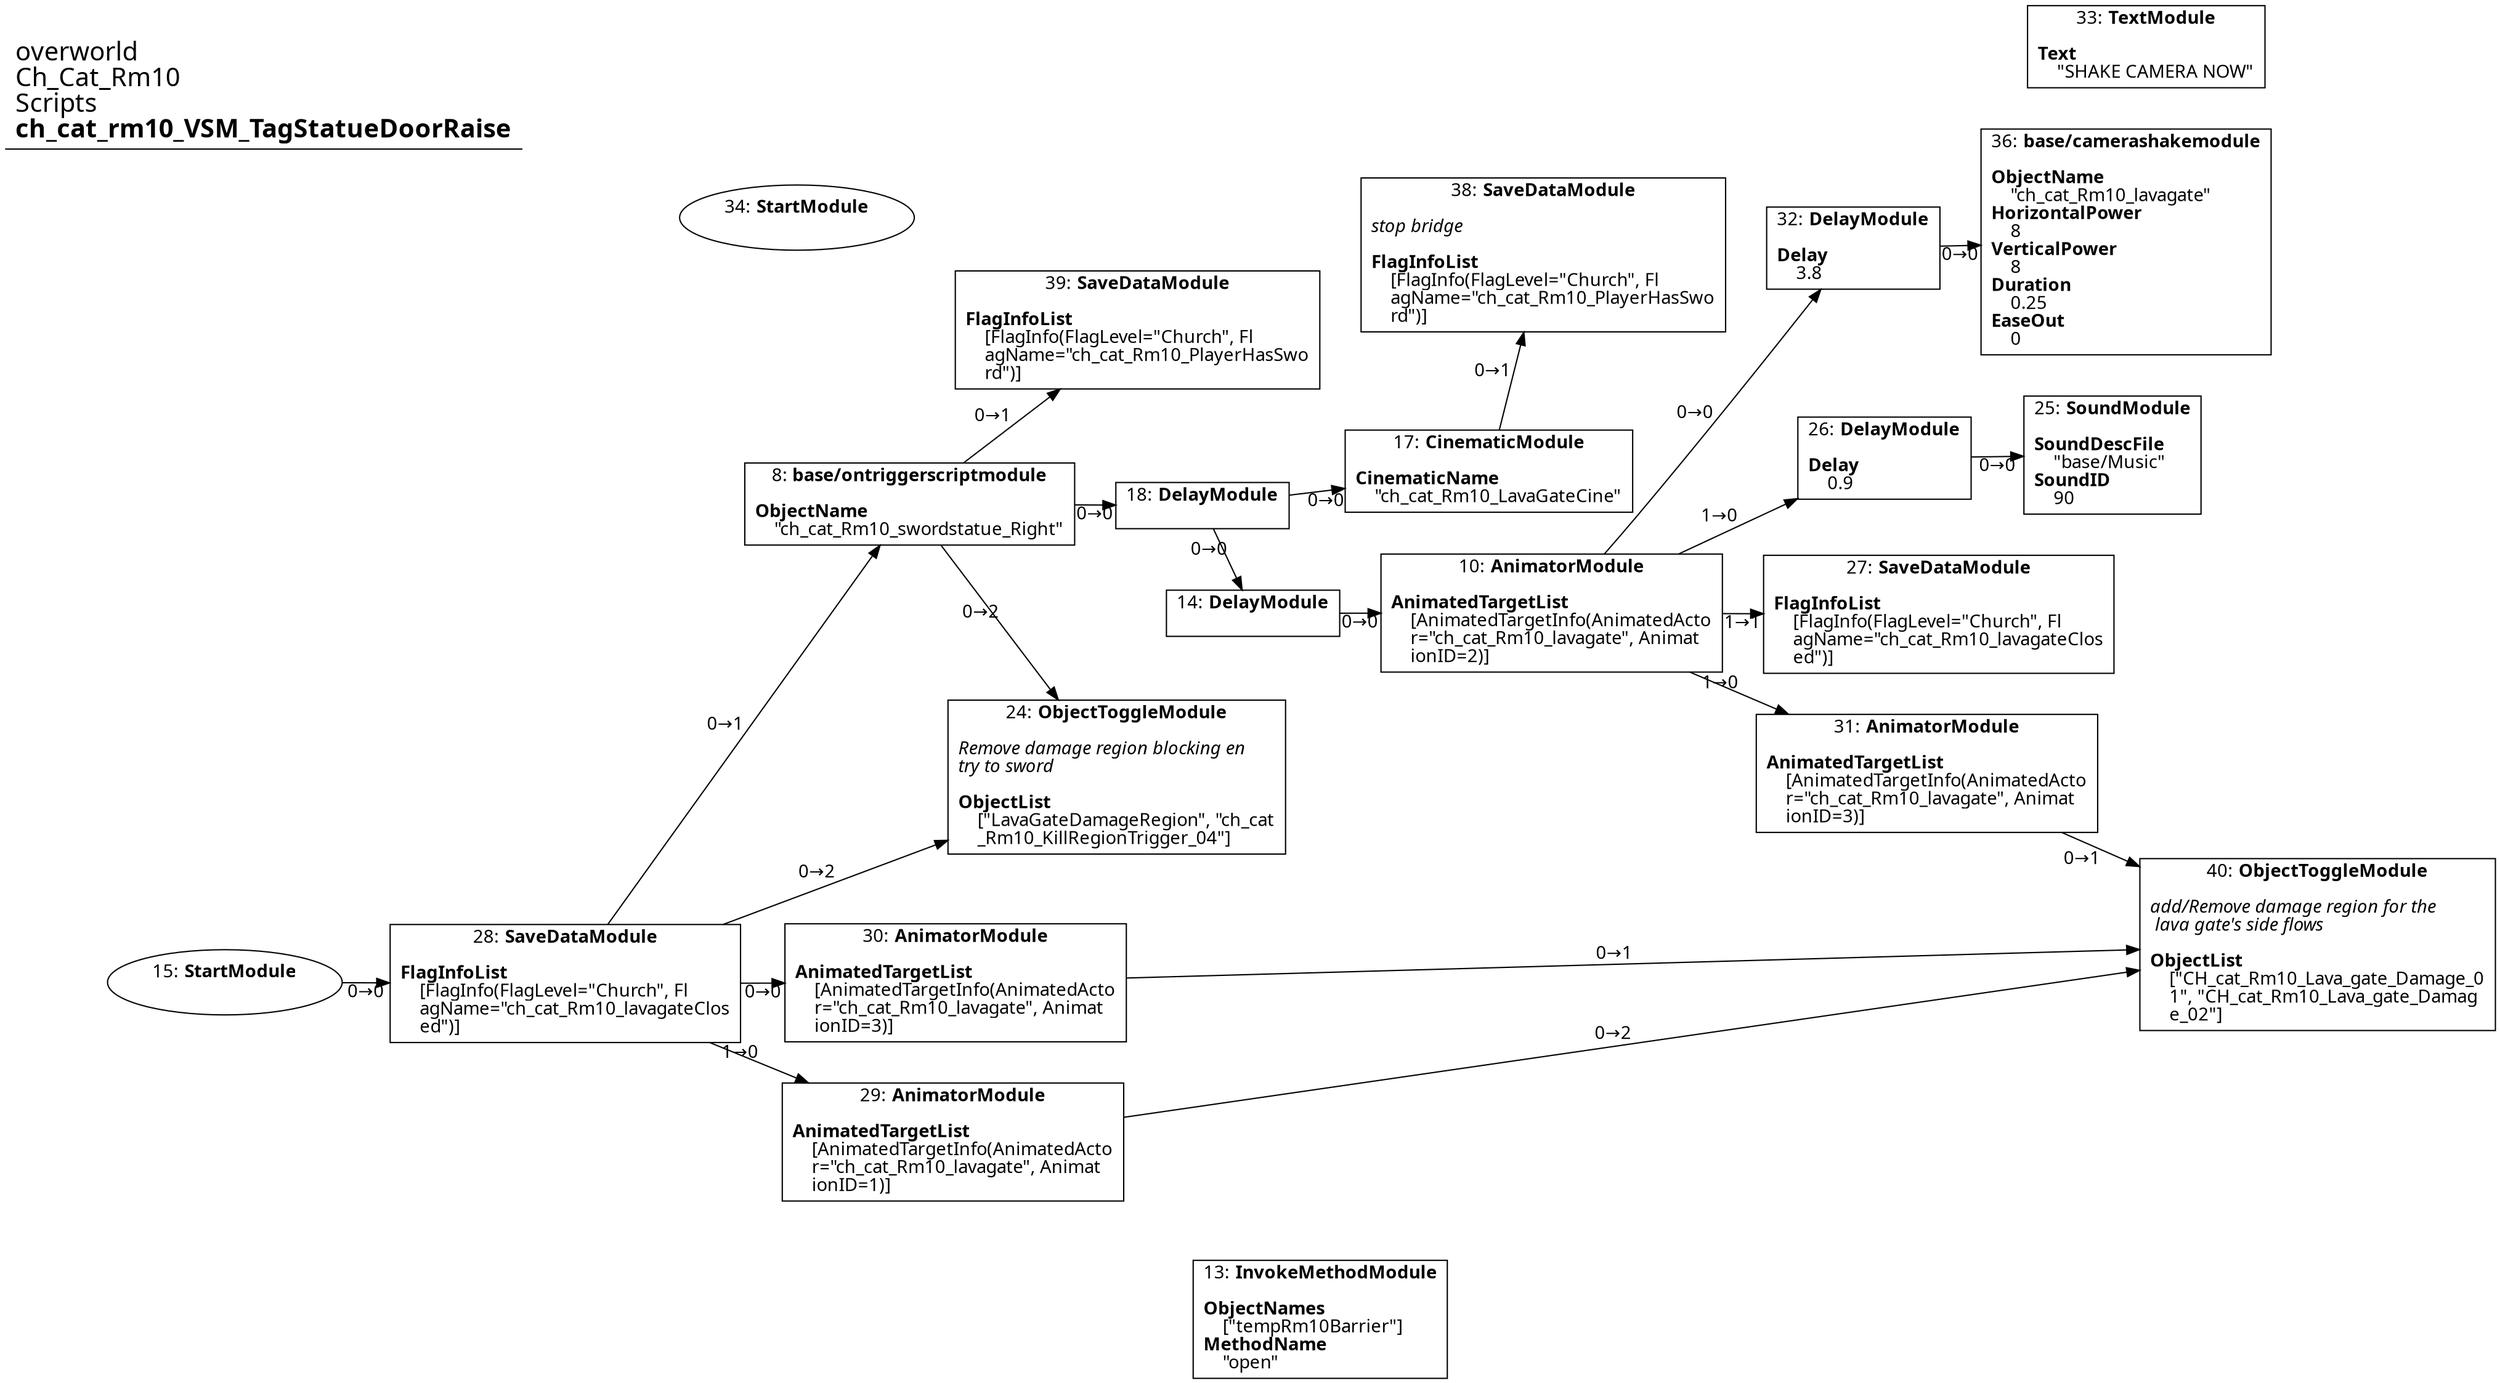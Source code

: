 digraph {
    layout = fdp;
    overlap = prism;
    sep = "+16";
    splines = spline;

    node [ shape = box ];

    graph [ fontname = "Segoe UI" ];
    node [ fontname = "Segoe UI" ];
    edge [ fontname = "Segoe UI" ];

    8 [ label = <8: <b>base/ontriggerscriptmodule</b><br/><br/><b>ObjectName</b><br align="left"/>    &quot;ch_cat_Rm10_swordstatue_Right&quot;<br align="left"/>> ];
    8 [ pos = "0.20500001,-0.046000004!" ];
    8 -> 18 [ label = "0→0" ];
    8 -> 24 [ label = "0→2" ];
    8 -> 39 [ label = "0→1" ];

    10 [ label = <10: <b>AnimatorModule</b><br/><br/><b>AnimatedTargetList</b><br align="left"/>    [AnimatedTargetInfo(AnimatedActo<br align="left"/>    r=&quot;ch_cat_Rm10_lavagate&quot;, Animat<br align="left"/>    ionID=2)]<br align="left"/>> ];
    10 [ pos = "0.85200006,-0.16100001!" ];
    10 -> 26 [ label = "1→0" ];
    10 -> 27 [ label = "1→1" ];
    10 -> 31 [ label = "1→0" ];
    10 -> 32 [ label = "0→0" ];

    13 [ label = <13: <b>InvokeMethodModule</b><br/><br/><b>ObjectNames</b><br align="left"/>    [&quot;tempRm10Barrier&quot;]<br align="left"/><b>MethodName</b><br align="left"/>    &quot;open&quot;<br align="left"/>> ];
    13 [ pos = "0.574,-0.82800007!" ];

    14 [ label = <14: <b>DelayModule</b><br/><br/>> ];
    14 [ pos = "0.666,-0.16100001!" ];
    14 -> 10 [ label = "0→0" ];

    15 [ label = <15: <b>StartModule</b><br/><br/>> ];
    15 [ shape = oval ]
    15 [ pos = "-0.323,-0.52900004!" ];
    15 -> 28 [ label = "0→0" ];

    17 [ label = <17: <b>CinematicModule</b><br/><br/><b>CinematicName</b><br align="left"/>    &quot;ch_cat_Rm10_LavaGateCine&quot;<br align="left"/>> ];
    17 [ pos = "0.66700006,-0.001!" ];
    17 -> 38 [ label = "0→1" ];

    18 [ label = <18: <b>DelayModule</b><br/><br/>> ];
    18 [ pos = "0.42600003,-0.046000004!" ];
    18 -> 17 [ label = "0→0" ];
    18 -> 14 [ label = "0→0" ];

    24 [ label = <24: <b>ObjectToggleModule</b><br/><br/><i>Remove damage region blocking en<br align="left"/>try to sword<br align="left"/></i><br align="left"/><b>ObjectList</b><br align="left"/>    [&quot;LavaGateDamageRegion&quot;, &quot;ch_cat<br align="left"/>    _Rm10_KillRegionTrigger_04&quot;]<br align="left"/>> ];
    24 [ pos = "0.41200003,-0.314!" ];

    25 [ label = <25: <b>SoundModule</b><br/><br/><b>SoundDescFile</b><br align="left"/>    &quot;base/Music&quot;<br align="left"/><b>SoundID</b><br align="left"/>    90<br align="left"/>> ];
    25 [ pos = "1.289,0.022000002!" ];

    26 [ label = <26: <b>DelayModule</b><br/><br/><b>Delay</b><br align="left"/>    0.9<br align="left"/>> ];
    26 [ pos = "1.092,0.022000002!" ];
    26 -> 25 [ label = "0→0" ];

    27 [ label = <27: <b>SaveDataModule</b><br/><br/><b>FlagInfoList</b><br align="left"/>    [FlagInfo(FlagLevel=&quot;Church&quot;, Fl<br align="left"/>    agName=&quot;ch_cat_Rm10_lavagateClos<br align="left"/>    ed&quot;)]<br align="left"/>> ];
    27 [ pos = "1.118,-0.16100001!" ];

    28 [ label = <28: <b>SaveDataModule</b><br/><br/><b>FlagInfoList</b><br align="left"/>    [FlagInfo(FlagLevel=&quot;Church&quot;, Fl<br align="left"/>    agName=&quot;ch_cat_Rm10_lavagateClos<br align="left"/>    ed&quot;)]<br align="left"/>> ];
    28 [ pos = "-0.09200001,-0.52900004!" ];
    28 -> 30 [ label = "0→0" ];
    28 -> 8 [ label = "0→1" ];
    28 -> 24 [ label = "0→2" ];
    28 -> 29 [ label = "1→0" ];

    29 [ label = <29: <b>AnimatorModule</b><br/><br/><b>AnimatedTargetList</b><br align="left"/>    [AnimatedTargetInfo(AnimatedActo<br align="left"/>    r=&quot;ch_cat_Rm10_lavagate&quot;, Animat<br align="left"/>    ionID=1)]<br align="left"/>> ];
    29 [ pos = "0.18100001,-0.63900006!" ];
    29 -> 40 [ label = "0→2" ];

    30 [ label = <30: <b>AnimatorModule</b><br/><br/><b>AnimatedTargetList</b><br align="left"/>    [AnimatedTargetInfo(AnimatedActo<br align="left"/>    r=&quot;ch_cat_Rm10_lavagate&quot;, Animat<br align="left"/>    ionID=3)]<br align="left"/>> ];
    30 [ pos = "0.18300001,-0.52900004!" ];
    30 -> 40 [ label = "0→1" ];

    31 [ label = <31: <b>AnimatorModule</b><br/><br/><b>AnimatedTargetList</b><br align="left"/>    [AnimatedTargetInfo(AnimatedActo<br align="left"/>    r=&quot;ch_cat_Rm10_lavagate&quot;, Animat<br align="left"/>    ionID=3)]<br align="left"/>> ];
    31 [ pos = "1.1190001,-0.30600002!" ];
    31 -> 40 [ label = "0→1" ];

    32 [ label = <32: <b>DelayModule</b><br/><br/><b>Delay</b><br align="left"/>    3.8<br align="left"/>> ];
    32 [ pos = "1.0940001,0.177!" ];
    32 -> 36 [ label = "0→0" ];

    33 [ label = <33: <b>TextModule</b><br/><br/><b>Text</b><br align="left"/>    &quot;SHAKE CAMERA NOW&quot;<br align="left"/>> ];
    33 [ pos = "1.312,0.30800003!" ];

    34 [ label = <34: <b>StartModule</b><br/><br/>> ];
    34 [ shape = oval ]
    34 [ pos = "0.24800001,0.155!" ];

    36 [ label = <36: <b>base/camerashakemodule</b><br/><br/><b>ObjectName</b><br align="left"/>    &quot;ch_cat_Rm10_lavagate&quot;<br align="left"/><b>HorizontalPower</b><br align="left"/>    8<br align="left"/><b>VerticalPower</b><br align="left"/>    8<br align="left"/><b>Duration</b><br align="left"/>    0.25<br align="left"/><b>EaseOut</b><br align="left"/>    0<br align="left"/>> ];
    36 [ pos = "1.297,0.177!" ];

    38 [ label = <38: <b>SaveDataModule</b><br/><br/><i>stop bridge<br align="left"/></i><br align="left"/><b>FlagInfoList</b><br align="left"/>    [FlagInfo(FlagLevel=&quot;Church&quot;, Fl<br align="left"/>    agName=&quot;ch_cat_Rm10_PlayerHasSwo<br align="left"/>    rd&quot;)]<br align="left"/>> ];
    38 [ pos = "0.85400003,0.17500001!" ];

    39 [ label = <39: <b>SaveDataModule</b><br/><br/><b>FlagInfoList</b><br align="left"/>    [FlagInfo(FlagLevel=&quot;Church&quot;, Fl<br align="left"/>    agName=&quot;ch_cat_Rm10_PlayerHasSwo<br align="left"/>    rd&quot;)]<br align="left"/>> ];
    39 [ pos = "0.42700002,0.096!" ];

    40 [ label = <40: <b>ObjectToggleModule</b><br/><br/><i>add/Remove damage region for the<br align="left"/> lava gate's side flows<br align="left"/></i><br align="left"/><b>ObjectList</b><br align="left"/>    [&quot;CH_cat_Rm10_Lava_gate_Damage_0<br align="left"/>    1&quot;, &quot;CH_cat_Rm10_Lava_gate_Damag<br align="left"/>    e_02&quot;]<br align="left"/>> ];
    40 [ pos = "1.3820001,-0.42400002!" ];

    title [ pos = "-0.324,0.30900002!" ];
    title [ shape = underline ];
    title [ label = <<font point-size="20">overworld<br align="left"/>Ch_Cat_Rm10<br align="left"/>Scripts<br align="left"/><b>ch_cat_rm10_VSM_TagStatueDoorRaise</b><br align="left"/></font>> ];
}
